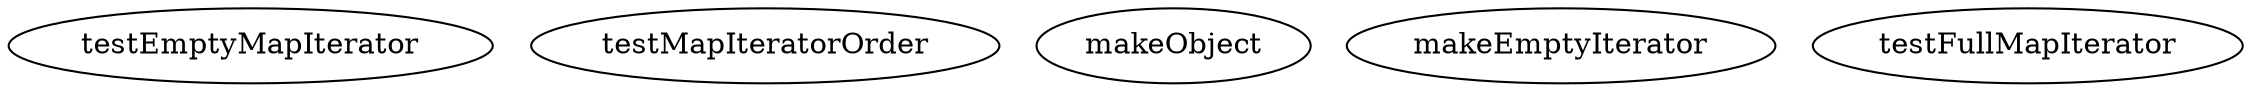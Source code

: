 digraph G {
testEmptyMapIterator;
testMapIteratorOrder;
makeObject;
makeEmptyIterator;
testFullMapIterator;
}